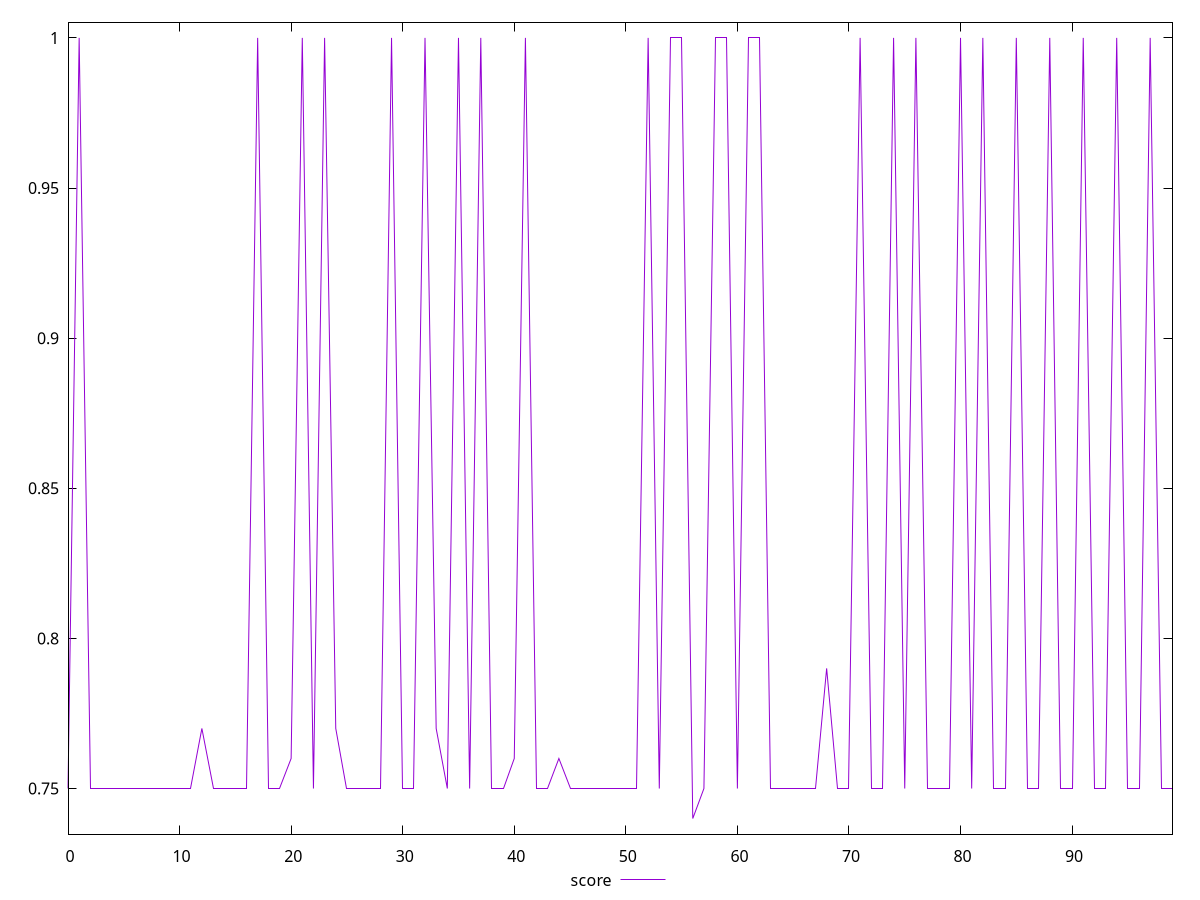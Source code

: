 reset

$score <<EOF
0 0.75
1 1
2 0.75
3 0.75
4 0.75
5 0.75
6 0.75
7 0.75
8 0.75
9 0.75
10 0.75
11 0.75
12 0.77
13 0.75
14 0.75
15 0.75
16 0.75
17 1
18 0.75
19 0.75
20 0.76
21 1
22 0.75
23 1
24 0.77
25 0.75
26 0.75
27 0.75
28 0.75
29 1
30 0.75
31 0.75
32 1
33 0.77
34 0.75
35 1
36 0.75
37 1
38 0.75
39 0.75
40 0.76
41 1
42 0.75
43 0.75
44 0.76
45 0.75
46 0.75
47 0.75
48 0.75
49 0.75
50 0.75
51 0.75
52 1
53 0.75
54 1
55 1
56 0.74
57 0.75
58 1
59 1
60 0.75
61 1
62 1
63 0.75
64 0.75
65 0.75
66 0.75
67 0.75
68 0.79
69 0.75
70 0.75
71 1
72 0.75
73 0.75
74 1
75 0.75
76 1
77 0.75
78 0.75
79 0.75
80 1
81 0.75
82 1
83 0.75
84 0.75
85 1
86 0.75
87 0.75
88 1
89 0.75
90 0.75
91 1
92 0.75
93 0.75
94 1
95 0.75
96 0.75
97 1
98 0.75
99 0.75
EOF

set key outside below
set xrange [0:99]
set yrange [0.7348:1.0052]
set trange [0.7348:1.0052]
set terminal svg size 640, 500 enhanced background rgb 'white'
set output "report_00018_2021-02-10T15-25-16.877Z/uses-rel-preconnect/samples/pages/score/values.svg"

plot $score title "score" with line

reset
